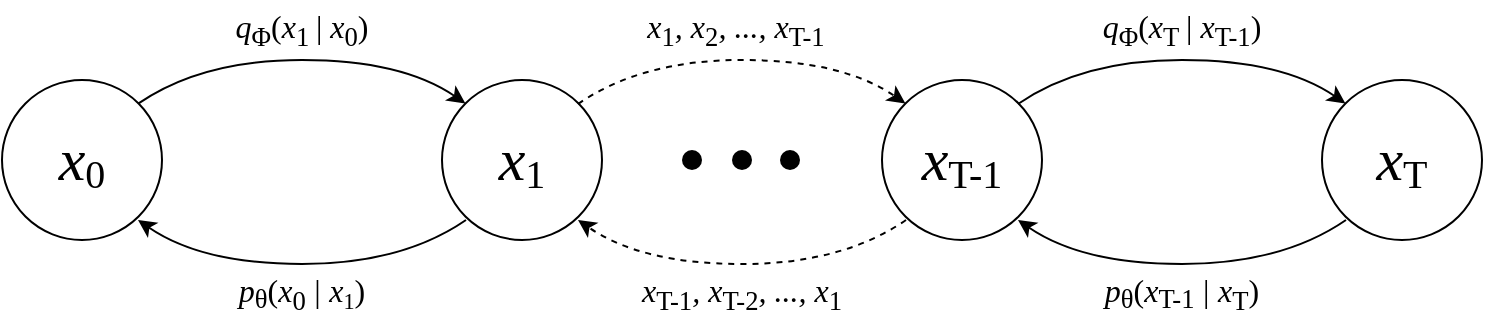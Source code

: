 <mxfile version="24.3.1" type="device">
  <diagram name="Page-1" id="ijOW_-oBIccpZkMwN9oa">
    <mxGraphModel dx="818" dy="428" grid="1" gridSize="10" guides="1" tooltips="1" connect="1" arrows="1" fold="1" page="1" pageScale="1" pageWidth="850" pageHeight="1100" math="0" shadow="0">
      <root>
        <mxCell id="0" />
        <mxCell id="1" parent="0" />
        <mxCell id="t_KTTKx7ejsBQHktIE5J-1" value="&lt;font style=&quot;&quot; face=&quot;Times New Roman&quot;&gt;&lt;span style=&quot;font-style: italic; font-size: 30px;&quot;&gt;x&lt;/span&gt;&lt;sub style=&quot;&quot;&gt;&lt;font style=&quot;font-size: 20px;&quot;&gt;0&lt;/font&gt;&lt;/sub&gt;&lt;/font&gt;" style="ellipse;whiteSpace=wrap;html=1;aspect=fixed;" vertex="1" parent="1">
          <mxGeometry x="310" y="440" width="80" height="80" as="geometry" />
        </mxCell>
        <mxCell id="t_KTTKx7ejsBQHktIE5J-2" value="&lt;span style=&quot;font-family: &amp;quot;Times New Roman&amp;quot;;&quot;&gt;&lt;span style=&quot;font-style: italic; font-size: 30px;&quot;&gt;x&lt;/span&gt;&lt;sub style=&quot;&quot;&gt;&lt;font style=&quot;font-size: 20px;&quot;&gt;1&lt;/font&gt;&lt;/sub&gt;&lt;/span&gt;" style="ellipse;whiteSpace=wrap;html=1;aspect=fixed;" vertex="1" parent="1">
          <mxGeometry x="530" y="440" width="80" height="80" as="geometry" />
        </mxCell>
        <mxCell id="t_KTTKx7ejsBQHktIE5J-4" value="" style="curved=1;endArrow=classic;html=1;rounded=0;exitX=1;exitY=0;exitDx=0;exitDy=0;entryX=0;entryY=0;entryDx=0;entryDy=0;" edge="1" parent="1" source="t_KTTKx7ejsBQHktIE5J-1" target="t_KTTKx7ejsBQHktIE5J-2">
          <mxGeometry width="50" height="50" relative="1" as="geometry">
            <mxPoint x="410" y="490" as="sourcePoint" />
            <mxPoint x="460" y="440" as="targetPoint" />
            <Array as="points">
              <mxPoint x="410" y="430" />
              <mxPoint x="510" y="430" />
            </Array>
          </mxGeometry>
        </mxCell>
        <mxCell id="t_KTTKx7ejsBQHktIE5J-5" value="" style="curved=1;endArrow=classic;html=1;rounded=0;exitX=1;exitY=0;exitDx=0;exitDy=0;entryX=0;entryY=0;entryDx=0;entryDy=0;" edge="1" parent="1">
          <mxGeometry width="50" height="50" relative="1" as="geometry">
            <mxPoint x="542" y="510" as="sourcePoint" />
            <mxPoint x="378" y="510" as="targetPoint" />
            <Array as="points">
              <mxPoint x="510" y="532" />
              <mxPoint x="410" y="532" />
            </Array>
          </mxGeometry>
        </mxCell>
        <mxCell id="t_KTTKx7ejsBQHktIE5J-6" value="&lt;span style=&quot;font-family: &amp;quot;Times New Roman&amp;quot;;&quot;&gt;&lt;span style=&quot;font-style: italic; font-size: 30px;&quot;&gt;x&lt;/span&gt;&lt;sub style=&quot;&quot;&gt;&lt;font style=&quot;font-size: 20px;&quot;&gt;T-1&lt;/font&gt;&lt;/sub&gt;&lt;/span&gt;" style="ellipse;whiteSpace=wrap;html=1;aspect=fixed;" vertex="1" parent="1">
          <mxGeometry x="750" y="440" width="80" height="80" as="geometry" />
        </mxCell>
        <mxCell id="t_KTTKx7ejsBQHktIE5J-7" value="" style="curved=1;endArrow=classic;html=1;rounded=0;exitX=1;exitY=0;exitDx=0;exitDy=0;entryX=0;entryY=0;entryDx=0;entryDy=0;dashed=1;" edge="1" parent="1" target="t_KTTKx7ejsBQHktIE5J-6">
          <mxGeometry width="50" height="50" relative="1" as="geometry">
            <mxPoint x="598" y="452" as="sourcePoint" />
            <mxPoint x="680" y="440" as="targetPoint" />
            <Array as="points">
              <mxPoint x="630" y="430" />
              <mxPoint x="730" y="430" />
            </Array>
          </mxGeometry>
        </mxCell>
        <mxCell id="t_KTTKx7ejsBQHktIE5J-8" value="" style="curved=1;endArrow=classic;html=1;rounded=0;exitX=1;exitY=0;exitDx=0;exitDy=0;entryX=0;entryY=0;entryDx=0;entryDy=0;dashed=1;" edge="1" parent="1">
          <mxGeometry width="50" height="50" relative="1" as="geometry">
            <mxPoint x="762" y="510" as="sourcePoint" />
            <mxPoint x="598" y="510" as="targetPoint" />
            <Array as="points">
              <mxPoint x="730" y="532" />
              <mxPoint x="630" y="532" />
            </Array>
          </mxGeometry>
        </mxCell>
        <mxCell id="t_KTTKx7ejsBQHktIE5J-9" value="&lt;span style=&quot;font-family: &amp;quot;Times New Roman&amp;quot;;&quot;&gt;&lt;span style=&quot;font-style: italic; font-size: 30px;&quot;&gt;x&lt;/span&gt;&lt;sub style=&quot;&quot;&gt;&lt;font style=&quot;font-size: 20px;&quot;&gt;T&lt;/font&gt;&lt;/sub&gt;&lt;/span&gt;" style="ellipse;whiteSpace=wrap;html=1;aspect=fixed;" vertex="1" parent="1">
          <mxGeometry x="970" y="440" width="80" height="80" as="geometry" />
        </mxCell>
        <mxCell id="t_KTTKx7ejsBQHktIE5J-10" value="" style="curved=1;endArrow=classic;html=1;rounded=0;exitX=1;exitY=0;exitDx=0;exitDy=0;entryX=0;entryY=0;entryDx=0;entryDy=0;" edge="1" parent="1" target="t_KTTKx7ejsBQHktIE5J-9">
          <mxGeometry width="50" height="50" relative="1" as="geometry">
            <mxPoint x="818" y="452" as="sourcePoint" />
            <mxPoint x="900" y="440" as="targetPoint" />
            <Array as="points">
              <mxPoint x="850" y="430" />
              <mxPoint x="950" y="430" />
            </Array>
          </mxGeometry>
        </mxCell>
        <mxCell id="t_KTTKx7ejsBQHktIE5J-11" value="" style="curved=1;endArrow=classic;html=1;rounded=0;exitX=1;exitY=0;exitDx=0;exitDy=0;entryX=0;entryY=0;entryDx=0;entryDy=0;" edge="1" parent="1">
          <mxGeometry width="50" height="50" relative="1" as="geometry">
            <mxPoint x="982" y="510" as="sourcePoint" />
            <mxPoint x="818" y="510" as="targetPoint" />
            <Array as="points">
              <mxPoint x="950" y="532" />
              <mxPoint x="850" y="532" />
            </Array>
          </mxGeometry>
        </mxCell>
        <mxCell id="t_KTTKx7ejsBQHktIE5J-13" value="" style="shape=waypoint;sketch=0;fillStyle=solid;size=6;pointerEvents=1;points=[];fillColor=none;resizable=0;rotatable=0;perimeter=centerPerimeter;snapToPoint=1;strokeWidth=3;" vertex="1" parent="1">
          <mxGeometry x="645" y="470" width="20" height="20" as="geometry" />
        </mxCell>
        <mxCell id="t_KTTKx7ejsBQHktIE5J-14" value="" style="shape=waypoint;sketch=0;fillStyle=solid;size=6;pointerEvents=1;points=[];fillColor=none;resizable=0;rotatable=0;perimeter=centerPerimeter;snapToPoint=1;strokeWidth=3;" vertex="1" parent="1">
          <mxGeometry x="670" y="470" width="20" height="20" as="geometry" />
        </mxCell>
        <mxCell id="t_KTTKx7ejsBQHktIE5J-15" value="" style="shape=waypoint;sketch=0;fillStyle=solid;size=6;pointerEvents=1;points=[];fillColor=none;resizable=0;rotatable=0;perimeter=centerPerimeter;snapToPoint=1;strokeWidth=3;" vertex="1" parent="1">
          <mxGeometry x="694" y="470" width="20" height="20" as="geometry" />
        </mxCell>
        <mxCell id="t_KTTKx7ejsBQHktIE5J-18" value="&lt;font style=&quot;font-size: 16px;&quot; face=&quot;Times New Roman&quot;&gt;&lt;i&gt;q&lt;/i&gt;&lt;sub&gt;Φ&lt;/sub&gt;(&lt;i&gt;x&lt;/i&gt;&lt;sub&gt;1&amp;nbsp;&lt;/sub&gt;|&amp;nbsp;&lt;i&gt;x&lt;/i&gt;&lt;sub&gt;0&lt;/sub&gt;)&lt;/font&gt;" style="text;html=1;align=center;verticalAlign=middle;whiteSpace=wrap;rounded=0;" vertex="1" parent="1">
          <mxGeometry x="420" y="400" width="80" height="30" as="geometry" />
        </mxCell>
        <mxCell id="t_KTTKx7ejsBQHktIE5J-22" value="&lt;font style=&quot;font-size: 16px;&quot; face=&quot;Times New Roman&quot;&gt;&lt;i&gt;q&lt;/i&gt;&lt;sub&gt;Φ&lt;/sub&gt;(&lt;i&gt;x&lt;/i&gt;&lt;sub&gt;T&amp;nbsp;&lt;/sub&gt;|&amp;nbsp;&lt;i&gt;x&lt;/i&gt;&lt;sub&gt;T-1&lt;/sub&gt;)&lt;/font&gt;" style="text;html=1;align=center;verticalAlign=middle;whiteSpace=wrap;rounded=0;" vertex="1" parent="1">
          <mxGeometry x="855" y="400" width="90" height="30" as="geometry" />
        </mxCell>
        <mxCell id="t_KTTKx7ejsBQHktIE5J-23" value="&lt;font style=&quot;&quot; face=&quot;Times New Roman&quot;&gt;&lt;i style=&quot;font-size: 16px;&quot;&gt;p&lt;/i&gt;&lt;sub style=&quot;&quot;&gt;&lt;font style=&quot;font-size: 13.333px;&quot;&gt;θ&lt;/font&gt;&lt;/sub&gt;&lt;span style=&quot;font-size: 16px;&quot;&gt;(&lt;/span&gt;&lt;span style=&quot;font-style: italic; font-size: 16px;&quot;&gt;x&lt;/span&gt;&lt;sub style=&quot;&quot;&gt;&lt;font style=&quot;font-size: 13.333px;&quot;&gt;T-1&amp;nbsp;&lt;/font&gt;&lt;/sub&gt;&lt;/font&gt;&lt;span style=&quot;font-family: &amp;quot;Times New Roman&amp;quot;; font-size: 16px; font-style: italic;&quot;&gt;|&amp;nbsp;&lt;/span&gt;&lt;span style=&quot;font-family: &amp;quot;Times New Roman&amp;quot;; font-size: 16px;&quot;&gt;&lt;i&gt;x&lt;/i&gt;&lt;sub style=&quot;&quot;&gt;T&lt;/sub&gt;)&lt;/span&gt;" style="text;html=1;align=center;verticalAlign=middle;whiteSpace=wrap;rounded=0;" vertex="1" parent="1">
          <mxGeometry x="860" y="532" width="80" height="30" as="geometry" />
        </mxCell>
        <mxCell id="t_KTTKx7ejsBQHktIE5J-24" value="&lt;font style=&quot;&quot; face=&quot;Times New Roman&quot;&gt;&lt;i style=&quot;font-size: 16px;&quot;&gt;p&lt;/i&gt;&lt;sub style=&quot;&quot;&gt;&lt;font style=&quot;font-size: 13.333px;&quot;&gt;θ&lt;/font&gt;&lt;/sub&gt;&lt;span style=&quot;font-size: 16px;&quot;&gt;(&lt;/span&gt;&lt;span style=&quot;font-size: 16px;&quot;&gt;&lt;i&gt;x&lt;/i&gt;&lt;sub style=&quot;&quot;&gt;0&lt;/sub&gt;&lt;/span&gt;&lt;sub style=&quot;&quot;&gt;&lt;font style=&quot;font-size: 13.333px;&quot;&gt;&amp;nbsp;&lt;/font&gt;&lt;/sub&gt;&lt;/font&gt;&lt;span style=&quot;font-family: &amp;quot;Times New Roman&amp;quot;; font-size: 16px; font-style: italic;&quot;&gt;|&amp;nbsp;&lt;/span&gt;&lt;span style=&quot;font-family: &amp;quot;Times New Roman&amp;quot;;&quot;&gt;&lt;span style=&quot;font-style: italic; font-size: 16px;&quot;&gt;x&lt;/span&gt;&lt;span style=&quot;font-size: 13.333px;&quot;&gt;&lt;sub style=&quot;&quot;&gt;1&lt;/sub&gt;&lt;/span&gt;&lt;span style=&quot;font-size: 16px;&quot;&gt;)&lt;/span&gt;&lt;/span&gt;" style="text;html=1;align=center;verticalAlign=middle;whiteSpace=wrap;rounded=0;" vertex="1" parent="1">
          <mxGeometry x="420" y="532" width="80" height="30" as="geometry" />
        </mxCell>
        <mxCell id="t_KTTKx7ejsBQHktIE5J-25" value="&lt;font face=&quot;Times New Roman&quot;&gt;&lt;span style=&quot;font-size: 16px;&quot;&gt;&lt;i&gt;x&lt;/i&gt;&lt;sub style=&quot;&quot;&gt;1&lt;/sub&gt;&lt;i&gt;, x&lt;/i&gt;&lt;sub style=&quot;&quot;&gt;2&lt;/sub&gt;&lt;i&gt;, ..., x&lt;/i&gt;&lt;sub style=&quot;&quot;&gt;T-1&lt;/sub&gt;&lt;/span&gt;&lt;/font&gt;" style="text;html=1;align=center;verticalAlign=middle;whiteSpace=wrap;rounded=0;" vertex="1" parent="1">
          <mxGeometry x="624" y="400" width="106" height="30" as="geometry" />
        </mxCell>
        <mxCell id="t_KTTKx7ejsBQHktIE5J-27" value="&lt;font face=&quot;Times New Roman&quot;&gt;&lt;span style=&quot;font-size: 16px;&quot;&gt;&lt;i&gt;x&lt;/i&gt;&lt;sub style=&quot;&quot;&gt;T-1&lt;/sub&gt;&lt;i&gt;, x&lt;/i&gt;&lt;sub style=&quot;&quot;&gt;T-2&lt;/sub&gt;&lt;i&gt;, ..., x&lt;/i&gt;&lt;sub style=&quot;&quot;&gt;1&lt;/sub&gt;&lt;/span&gt;&lt;/font&gt;" style="text;html=1;align=center;verticalAlign=middle;whiteSpace=wrap;rounded=0;" vertex="1" parent="1">
          <mxGeometry x="627" y="532" width="106" height="30" as="geometry" />
        </mxCell>
      </root>
    </mxGraphModel>
  </diagram>
</mxfile>
